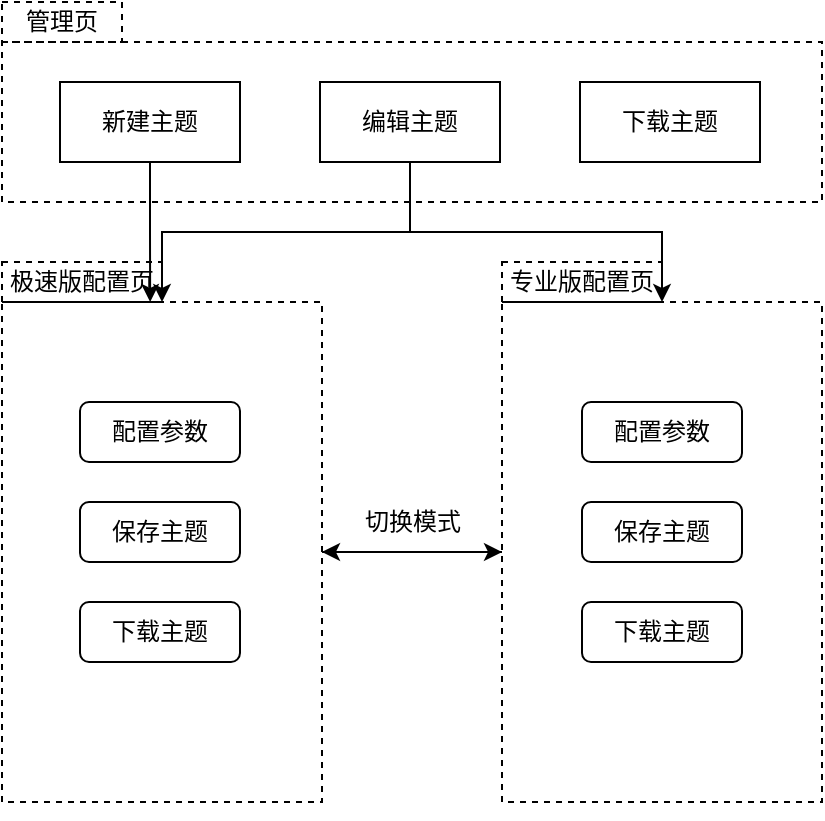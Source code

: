 <mxfile version="15.7.1" type="github">
  <diagram id="fyzDNKQ4ZQ7zzm7xykXJ" name="Page-1">
    <mxGraphModel dx="946" dy="614" grid="1" gridSize="10" guides="1" tooltips="1" connect="1" arrows="1" fold="1" page="1" pageScale="1" pageWidth="827" pageHeight="1169" math="0" shadow="0">
      <root>
        <mxCell id="0" />
        <mxCell id="1" parent="0" />
        <mxCell id="PnEwFzaWeCHtbWChhmmZ-8" value="切换模式" style="text;html=1;align=center;verticalAlign=middle;resizable=0;points=[];autosize=1;strokeColor=none;fillColor=none;" vertex="1" parent="1">
          <mxGeometry x="345" y="300" width="60" height="20" as="geometry" />
        </mxCell>
        <mxCell id="PnEwFzaWeCHtbWChhmmZ-11" value="" style="rounded=0;whiteSpace=wrap;html=1;dashed=1;fillColor=none;" vertex="1" parent="1">
          <mxGeometry x="170" y="70" width="410" height="80" as="geometry" />
        </mxCell>
        <mxCell id="PnEwFzaWeCHtbWChhmmZ-14" value="管理页" style="rounded=0;whiteSpace=wrap;html=1;dashed=1;fillColor=none;" vertex="1" parent="1">
          <mxGeometry x="170" y="50" width="60" height="20" as="geometry" />
        </mxCell>
        <mxCell id="PnEwFzaWeCHtbWChhmmZ-26" style="edgeStyle=orthogonalEdgeStyle;rounded=0;orthogonalLoop=1;jettySize=auto;html=1;exitX=0.5;exitY=1;exitDx=0;exitDy=0;entryX=0.463;entryY=0;entryDx=0;entryDy=0;entryPerimeter=0;" edge="1" parent="1" source="PnEwFzaWeCHtbWChhmmZ-18" target="PnEwFzaWeCHtbWChhmmZ-21">
          <mxGeometry relative="1" as="geometry" />
        </mxCell>
        <mxCell id="PnEwFzaWeCHtbWChhmmZ-18" value="新建主题" style="rounded=0;whiteSpace=wrap;html=1;" vertex="1" parent="1">
          <mxGeometry x="199" y="90" width="90" height="40" as="geometry" />
        </mxCell>
        <mxCell id="PnEwFzaWeCHtbWChhmmZ-19" value="下载主题" style="rounded=0;whiteSpace=wrap;html=1;" vertex="1" parent="1">
          <mxGeometry x="459" y="90" width="90" height="40" as="geometry" />
        </mxCell>
        <mxCell id="PnEwFzaWeCHtbWChhmmZ-27" style="edgeStyle=orthogonalEdgeStyle;rounded=0;orthogonalLoop=1;jettySize=auto;html=1;exitX=0.5;exitY=1;exitDx=0;exitDy=0;entryX=0.5;entryY=0;entryDx=0;entryDy=0;" edge="1" parent="1" source="PnEwFzaWeCHtbWChhmmZ-20" target="PnEwFzaWeCHtbWChhmmZ-21">
          <mxGeometry relative="1" as="geometry" />
        </mxCell>
        <mxCell id="PnEwFzaWeCHtbWChhmmZ-28" style="edgeStyle=orthogonalEdgeStyle;rounded=0;orthogonalLoop=1;jettySize=auto;html=1;exitX=0.5;exitY=1;exitDx=0;exitDy=0;" edge="1" parent="1" source="PnEwFzaWeCHtbWChhmmZ-20" target="PnEwFzaWeCHtbWChhmmZ-23">
          <mxGeometry relative="1" as="geometry" />
        </mxCell>
        <mxCell id="PnEwFzaWeCHtbWChhmmZ-20" value="编辑主题" style="rounded=0;whiteSpace=wrap;html=1;" vertex="1" parent="1">
          <mxGeometry x="329" y="90" width="90" height="40" as="geometry" />
        </mxCell>
        <mxCell id="PnEwFzaWeCHtbWChhmmZ-35" style="edgeStyle=orthogonalEdgeStyle;rounded=0;orthogonalLoop=1;jettySize=auto;html=1;exitX=1;exitY=0.5;exitDx=0;exitDy=0;entryX=1;entryY=0.5;entryDx=0;entryDy=0;" edge="1" parent="1" source="PnEwFzaWeCHtbWChhmmZ-21" target="PnEwFzaWeCHtbWChhmmZ-21">
          <mxGeometry relative="1" as="geometry" />
        </mxCell>
        <mxCell id="PnEwFzaWeCHtbWChhmmZ-36" style="edgeStyle=orthogonalEdgeStyle;rounded=0;orthogonalLoop=1;jettySize=auto;html=1;exitX=1;exitY=0.5;exitDx=0;exitDy=0;entryX=0;entryY=0.5;entryDx=0;entryDy=0;" edge="1" parent="1" source="PnEwFzaWeCHtbWChhmmZ-21" target="PnEwFzaWeCHtbWChhmmZ-23">
          <mxGeometry relative="1" as="geometry" />
        </mxCell>
        <mxCell id="PnEwFzaWeCHtbWChhmmZ-21" value="" style="rounded=0;whiteSpace=wrap;html=1;dashed=1;fillColor=none;" vertex="1" parent="1">
          <mxGeometry x="170" y="200" width="160" height="250" as="geometry" />
        </mxCell>
        <mxCell id="PnEwFzaWeCHtbWChhmmZ-22" style="edgeStyle=orthogonalEdgeStyle;rounded=0;orthogonalLoop=1;jettySize=auto;html=1;exitX=0.5;exitY=1;exitDx=0;exitDy=0;" edge="1" parent="1" source="PnEwFzaWeCHtbWChhmmZ-21" target="PnEwFzaWeCHtbWChhmmZ-21">
          <mxGeometry relative="1" as="geometry" />
        </mxCell>
        <mxCell id="PnEwFzaWeCHtbWChhmmZ-37" style="edgeStyle=orthogonalEdgeStyle;rounded=0;orthogonalLoop=1;jettySize=auto;html=1;exitX=0;exitY=0.5;exitDx=0;exitDy=0;entryX=1;entryY=0.5;entryDx=0;entryDy=0;" edge="1" parent="1" source="PnEwFzaWeCHtbWChhmmZ-23" target="PnEwFzaWeCHtbWChhmmZ-21">
          <mxGeometry relative="1" as="geometry" />
        </mxCell>
        <mxCell id="PnEwFzaWeCHtbWChhmmZ-23" value="" style="rounded=0;whiteSpace=wrap;html=1;dashed=1;fillColor=none;" vertex="1" parent="1">
          <mxGeometry x="420" y="200" width="160" height="250" as="geometry" />
        </mxCell>
        <mxCell id="PnEwFzaWeCHtbWChhmmZ-24" value="极速版配置页" style="rounded=0;whiteSpace=wrap;html=1;dashed=1;fillColor=none;" vertex="1" parent="1">
          <mxGeometry x="170" y="180" width="80" height="20" as="geometry" />
        </mxCell>
        <mxCell id="PnEwFzaWeCHtbWChhmmZ-25" value="专业版配置页" style="rounded=0;whiteSpace=wrap;html=1;dashed=1;fillColor=none;" vertex="1" parent="1">
          <mxGeometry x="420" y="180" width="80" height="20" as="geometry" />
        </mxCell>
        <mxCell id="PnEwFzaWeCHtbWChhmmZ-29" value="配置参数" style="rounded=1;whiteSpace=wrap;html=1;fillColor=none;" vertex="1" parent="1">
          <mxGeometry x="209" y="250" width="80" height="30" as="geometry" />
        </mxCell>
        <mxCell id="PnEwFzaWeCHtbWChhmmZ-30" value="保存主题" style="rounded=1;whiteSpace=wrap;html=1;fillColor=none;" vertex="1" parent="1">
          <mxGeometry x="209" y="300" width="80" height="30" as="geometry" />
        </mxCell>
        <mxCell id="PnEwFzaWeCHtbWChhmmZ-31" value="下载主题" style="rounded=1;whiteSpace=wrap;html=1;fillColor=none;" vertex="1" parent="1">
          <mxGeometry x="209" y="350" width="80" height="30" as="geometry" />
        </mxCell>
        <mxCell id="PnEwFzaWeCHtbWChhmmZ-32" value="配置参数" style="rounded=1;whiteSpace=wrap;html=1;fillColor=none;" vertex="1" parent="1">
          <mxGeometry x="460" y="250" width="80" height="30" as="geometry" />
        </mxCell>
        <mxCell id="PnEwFzaWeCHtbWChhmmZ-33" value="保存主题" style="rounded=1;whiteSpace=wrap;html=1;fillColor=none;" vertex="1" parent="1">
          <mxGeometry x="460" y="300" width="80" height="30" as="geometry" />
        </mxCell>
        <mxCell id="PnEwFzaWeCHtbWChhmmZ-34" value="下载主题" style="rounded=1;whiteSpace=wrap;html=1;fillColor=none;" vertex="1" parent="1">
          <mxGeometry x="460" y="350" width="80" height="30" as="geometry" />
        </mxCell>
      </root>
    </mxGraphModel>
  </diagram>
</mxfile>
